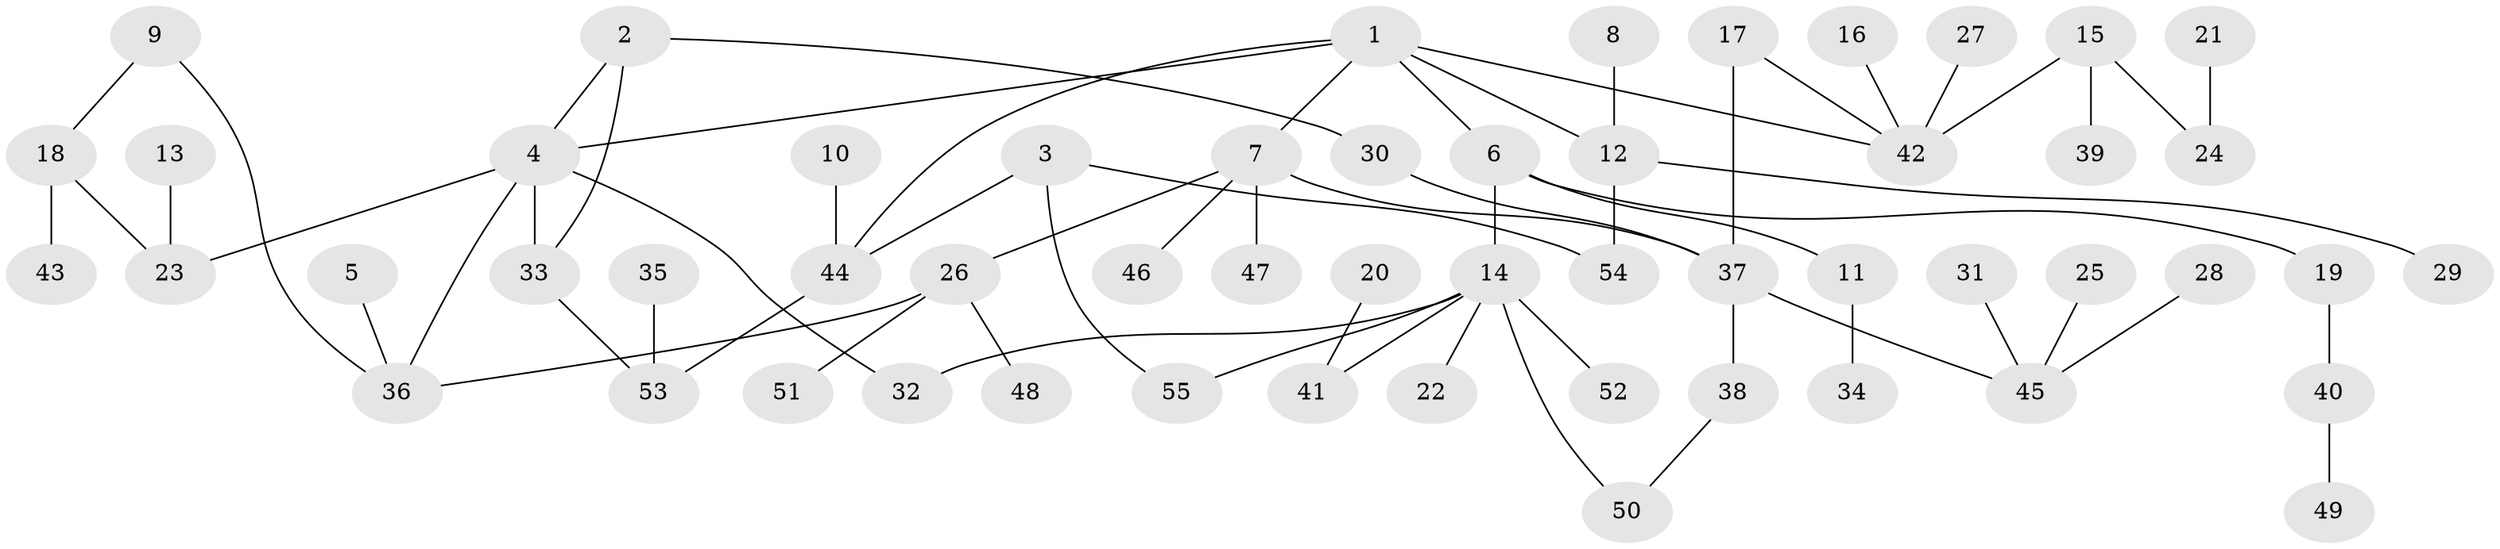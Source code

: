 // original degree distribution, {4: 0.08181818181818182, 6: 0.02727272727272727, 5: 0.05454545454545454, 3: 0.13636363636363635, 2: 0.2545454545454545, 1: 0.43636363636363634, 7: 0.00909090909090909}
// Generated by graph-tools (version 1.1) at 2025/36/03/04/25 23:36:11]
// undirected, 55 vertices, 64 edges
graph export_dot {
  node [color=gray90,style=filled];
  1;
  2;
  3;
  4;
  5;
  6;
  7;
  8;
  9;
  10;
  11;
  12;
  13;
  14;
  15;
  16;
  17;
  18;
  19;
  20;
  21;
  22;
  23;
  24;
  25;
  26;
  27;
  28;
  29;
  30;
  31;
  32;
  33;
  34;
  35;
  36;
  37;
  38;
  39;
  40;
  41;
  42;
  43;
  44;
  45;
  46;
  47;
  48;
  49;
  50;
  51;
  52;
  53;
  54;
  55;
  1 -- 4 [weight=1.0];
  1 -- 6 [weight=1.0];
  1 -- 7 [weight=1.0];
  1 -- 12 [weight=1.0];
  1 -- 42 [weight=1.0];
  1 -- 44 [weight=1.0];
  2 -- 4 [weight=1.0];
  2 -- 30 [weight=1.0];
  2 -- 33 [weight=1.0];
  3 -- 44 [weight=1.0];
  3 -- 54 [weight=1.0];
  3 -- 55 [weight=1.0];
  4 -- 23 [weight=1.0];
  4 -- 32 [weight=1.0];
  4 -- 33 [weight=1.0];
  4 -- 36 [weight=1.0];
  5 -- 36 [weight=1.0];
  6 -- 11 [weight=1.0];
  6 -- 14 [weight=1.0];
  6 -- 19 [weight=1.0];
  7 -- 26 [weight=1.0];
  7 -- 37 [weight=1.0];
  7 -- 46 [weight=1.0];
  7 -- 47 [weight=1.0];
  8 -- 12 [weight=1.0];
  9 -- 18 [weight=1.0];
  9 -- 36 [weight=1.0];
  10 -- 44 [weight=1.0];
  11 -- 34 [weight=1.0];
  12 -- 29 [weight=1.0];
  12 -- 54 [weight=1.0];
  13 -- 23 [weight=1.0];
  14 -- 22 [weight=1.0];
  14 -- 32 [weight=1.0];
  14 -- 41 [weight=1.0];
  14 -- 50 [weight=1.0];
  14 -- 52 [weight=1.0];
  14 -- 55 [weight=1.0];
  15 -- 24 [weight=1.0];
  15 -- 39 [weight=1.0];
  15 -- 42 [weight=2.0];
  16 -- 42 [weight=1.0];
  17 -- 37 [weight=1.0];
  17 -- 42 [weight=1.0];
  18 -- 23 [weight=1.0];
  18 -- 43 [weight=1.0];
  19 -- 40 [weight=1.0];
  20 -- 41 [weight=1.0];
  21 -- 24 [weight=1.0];
  25 -- 45 [weight=1.0];
  26 -- 36 [weight=1.0];
  26 -- 48 [weight=1.0];
  26 -- 51 [weight=1.0];
  27 -- 42 [weight=1.0];
  28 -- 45 [weight=1.0];
  30 -- 37 [weight=1.0];
  31 -- 45 [weight=1.0];
  33 -- 53 [weight=1.0];
  35 -- 53 [weight=1.0];
  37 -- 38 [weight=1.0];
  37 -- 45 [weight=1.0];
  38 -- 50 [weight=1.0];
  40 -- 49 [weight=1.0];
  44 -- 53 [weight=1.0];
}
